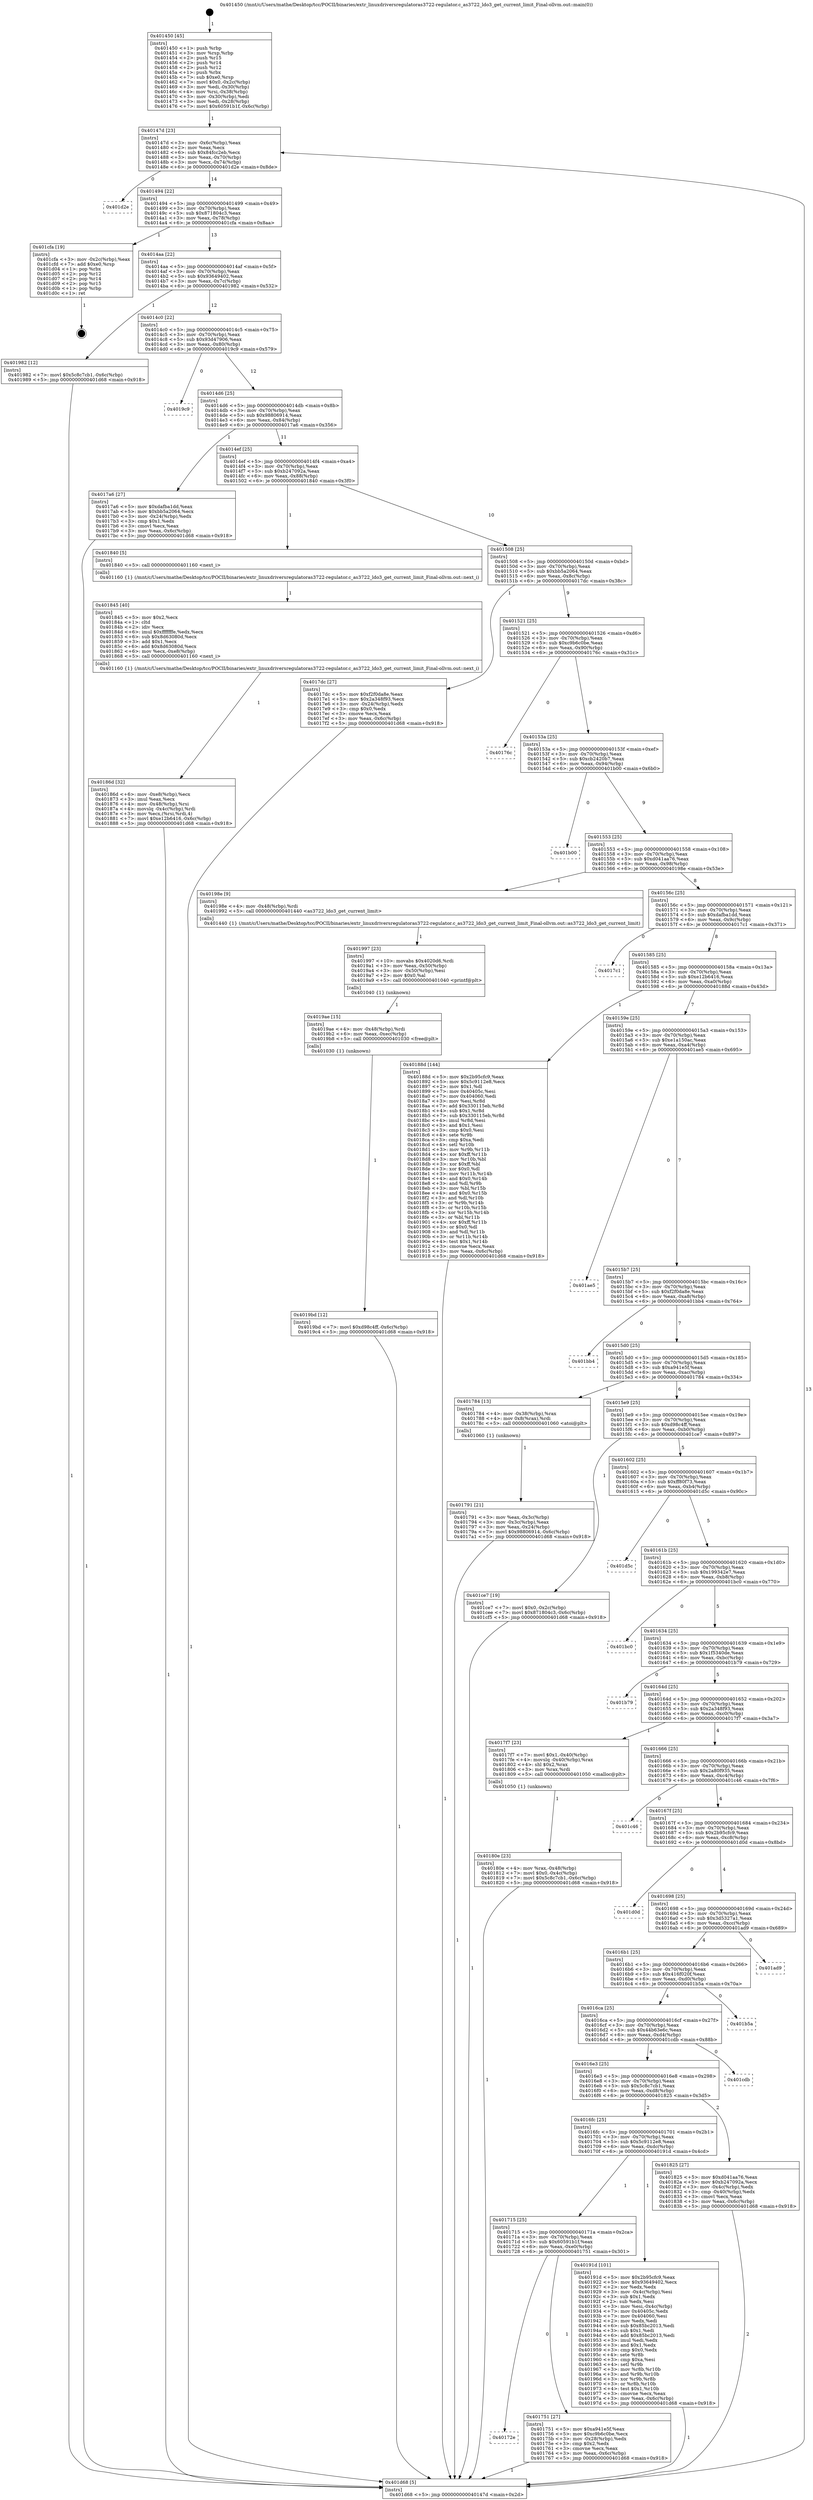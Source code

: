 digraph "0x401450" {
  label = "0x401450 (/mnt/c/Users/mathe/Desktop/tcc/POCII/binaries/extr_linuxdriversregulatoras3722-regulator.c_as3722_ldo3_get_current_limit_Final-ollvm.out::main(0))"
  labelloc = "t"
  node[shape=record]

  Entry [label="",width=0.3,height=0.3,shape=circle,fillcolor=black,style=filled]
  "0x40147d" [label="{
     0x40147d [23]\l
     | [instrs]\l
     &nbsp;&nbsp;0x40147d \<+3\>: mov -0x6c(%rbp),%eax\l
     &nbsp;&nbsp;0x401480 \<+2\>: mov %eax,%ecx\l
     &nbsp;&nbsp;0x401482 \<+6\>: sub $0x84fcc2eb,%ecx\l
     &nbsp;&nbsp;0x401488 \<+3\>: mov %eax,-0x70(%rbp)\l
     &nbsp;&nbsp;0x40148b \<+3\>: mov %ecx,-0x74(%rbp)\l
     &nbsp;&nbsp;0x40148e \<+6\>: je 0000000000401d2e \<main+0x8de\>\l
  }"]
  "0x401d2e" [label="{
     0x401d2e\l
  }", style=dashed]
  "0x401494" [label="{
     0x401494 [22]\l
     | [instrs]\l
     &nbsp;&nbsp;0x401494 \<+5\>: jmp 0000000000401499 \<main+0x49\>\l
     &nbsp;&nbsp;0x401499 \<+3\>: mov -0x70(%rbp),%eax\l
     &nbsp;&nbsp;0x40149c \<+5\>: sub $0x871804c3,%eax\l
     &nbsp;&nbsp;0x4014a1 \<+3\>: mov %eax,-0x78(%rbp)\l
     &nbsp;&nbsp;0x4014a4 \<+6\>: je 0000000000401cfa \<main+0x8aa\>\l
  }"]
  Exit [label="",width=0.3,height=0.3,shape=circle,fillcolor=black,style=filled,peripheries=2]
  "0x401cfa" [label="{
     0x401cfa [19]\l
     | [instrs]\l
     &nbsp;&nbsp;0x401cfa \<+3\>: mov -0x2c(%rbp),%eax\l
     &nbsp;&nbsp;0x401cfd \<+7\>: add $0xe0,%rsp\l
     &nbsp;&nbsp;0x401d04 \<+1\>: pop %rbx\l
     &nbsp;&nbsp;0x401d05 \<+2\>: pop %r12\l
     &nbsp;&nbsp;0x401d07 \<+2\>: pop %r14\l
     &nbsp;&nbsp;0x401d09 \<+2\>: pop %r15\l
     &nbsp;&nbsp;0x401d0b \<+1\>: pop %rbp\l
     &nbsp;&nbsp;0x401d0c \<+1\>: ret\l
  }"]
  "0x4014aa" [label="{
     0x4014aa [22]\l
     | [instrs]\l
     &nbsp;&nbsp;0x4014aa \<+5\>: jmp 00000000004014af \<main+0x5f\>\l
     &nbsp;&nbsp;0x4014af \<+3\>: mov -0x70(%rbp),%eax\l
     &nbsp;&nbsp;0x4014b2 \<+5\>: sub $0x93649402,%eax\l
     &nbsp;&nbsp;0x4014b7 \<+3\>: mov %eax,-0x7c(%rbp)\l
     &nbsp;&nbsp;0x4014ba \<+6\>: je 0000000000401982 \<main+0x532\>\l
  }"]
  "0x4019bd" [label="{
     0x4019bd [12]\l
     | [instrs]\l
     &nbsp;&nbsp;0x4019bd \<+7\>: movl $0xd98c4ff,-0x6c(%rbp)\l
     &nbsp;&nbsp;0x4019c4 \<+5\>: jmp 0000000000401d68 \<main+0x918\>\l
  }"]
  "0x401982" [label="{
     0x401982 [12]\l
     | [instrs]\l
     &nbsp;&nbsp;0x401982 \<+7\>: movl $0x5c8c7cb1,-0x6c(%rbp)\l
     &nbsp;&nbsp;0x401989 \<+5\>: jmp 0000000000401d68 \<main+0x918\>\l
  }"]
  "0x4014c0" [label="{
     0x4014c0 [22]\l
     | [instrs]\l
     &nbsp;&nbsp;0x4014c0 \<+5\>: jmp 00000000004014c5 \<main+0x75\>\l
     &nbsp;&nbsp;0x4014c5 \<+3\>: mov -0x70(%rbp),%eax\l
     &nbsp;&nbsp;0x4014c8 \<+5\>: sub $0x93d47906,%eax\l
     &nbsp;&nbsp;0x4014cd \<+3\>: mov %eax,-0x80(%rbp)\l
     &nbsp;&nbsp;0x4014d0 \<+6\>: je 00000000004019c9 \<main+0x579\>\l
  }"]
  "0x4019ae" [label="{
     0x4019ae [15]\l
     | [instrs]\l
     &nbsp;&nbsp;0x4019ae \<+4\>: mov -0x48(%rbp),%rdi\l
     &nbsp;&nbsp;0x4019b2 \<+6\>: mov %eax,-0xec(%rbp)\l
     &nbsp;&nbsp;0x4019b8 \<+5\>: call 0000000000401030 \<free@plt\>\l
     | [calls]\l
     &nbsp;&nbsp;0x401030 \{1\} (unknown)\l
  }"]
  "0x4019c9" [label="{
     0x4019c9\l
  }", style=dashed]
  "0x4014d6" [label="{
     0x4014d6 [25]\l
     | [instrs]\l
     &nbsp;&nbsp;0x4014d6 \<+5\>: jmp 00000000004014db \<main+0x8b\>\l
     &nbsp;&nbsp;0x4014db \<+3\>: mov -0x70(%rbp),%eax\l
     &nbsp;&nbsp;0x4014de \<+5\>: sub $0x98806914,%eax\l
     &nbsp;&nbsp;0x4014e3 \<+6\>: mov %eax,-0x84(%rbp)\l
     &nbsp;&nbsp;0x4014e9 \<+6\>: je 00000000004017a6 \<main+0x356\>\l
  }"]
  "0x401997" [label="{
     0x401997 [23]\l
     | [instrs]\l
     &nbsp;&nbsp;0x401997 \<+10\>: movabs $0x4020d6,%rdi\l
     &nbsp;&nbsp;0x4019a1 \<+3\>: mov %eax,-0x50(%rbp)\l
     &nbsp;&nbsp;0x4019a4 \<+3\>: mov -0x50(%rbp),%esi\l
     &nbsp;&nbsp;0x4019a7 \<+2\>: mov $0x0,%al\l
     &nbsp;&nbsp;0x4019a9 \<+5\>: call 0000000000401040 \<printf@plt\>\l
     | [calls]\l
     &nbsp;&nbsp;0x401040 \{1\} (unknown)\l
  }"]
  "0x4017a6" [label="{
     0x4017a6 [27]\l
     | [instrs]\l
     &nbsp;&nbsp;0x4017a6 \<+5\>: mov $0xdafba1dd,%eax\l
     &nbsp;&nbsp;0x4017ab \<+5\>: mov $0xbb5a2064,%ecx\l
     &nbsp;&nbsp;0x4017b0 \<+3\>: mov -0x24(%rbp),%edx\l
     &nbsp;&nbsp;0x4017b3 \<+3\>: cmp $0x1,%edx\l
     &nbsp;&nbsp;0x4017b6 \<+3\>: cmovl %ecx,%eax\l
     &nbsp;&nbsp;0x4017b9 \<+3\>: mov %eax,-0x6c(%rbp)\l
     &nbsp;&nbsp;0x4017bc \<+5\>: jmp 0000000000401d68 \<main+0x918\>\l
  }"]
  "0x4014ef" [label="{
     0x4014ef [25]\l
     | [instrs]\l
     &nbsp;&nbsp;0x4014ef \<+5\>: jmp 00000000004014f4 \<main+0xa4\>\l
     &nbsp;&nbsp;0x4014f4 \<+3\>: mov -0x70(%rbp),%eax\l
     &nbsp;&nbsp;0x4014f7 \<+5\>: sub $0xb247092a,%eax\l
     &nbsp;&nbsp;0x4014fc \<+6\>: mov %eax,-0x88(%rbp)\l
     &nbsp;&nbsp;0x401502 \<+6\>: je 0000000000401840 \<main+0x3f0\>\l
  }"]
  "0x40186d" [label="{
     0x40186d [32]\l
     | [instrs]\l
     &nbsp;&nbsp;0x40186d \<+6\>: mov -0xe8(%rbp),%ecx\l
     &nbsp;&nbsp;0x401873 \<+3\>: imul %eax,%ecx\l
     &nbsp;&nbsp;0x401876 \<+4\>: mov -0x48(%rbp),%rsi\l
     &nbsp;&nbsp;0x40187a \<+4\>: movslq -0x4c(%rbp),%rdi\l
     &nbsp;&nbsp;0x40187e \<+3\>: mov %ecx,(%rsi,%rdi,4)\l
     &nbsp;&nbsp;0x401881 \<+7\>: movl $0xe12b6416,-0x6c(%rbp)\l
     &nbsp;&nbsp;0x401888 \<+5\>: jmp 0000000000401d68 \<main+0x918\>\l
  }"]
  "0x401840" [label="{
     0x401840 [5]\l
     | [instrs]\l
     &nbsp;&nbsp;0x401840 \<+5\>: call 0000000000401160 \<next_i\>\l
     | [calls]\l
     &nbsp;&nbsp;0x401160 \{1\} (/mnt/c/Users/mathe/Desktop/tcc/POCII/binaries/extr_linuxdriversregulatoras3722-regulator.c_as3722_ldo3_get_current_limit_Final-ollvm.out::next_i)\l
  }"]
  "0x401508" [label="{
     0x401508 [25]\l
     | [instrs]\l
     &nbsp;&nbsp;0x401508 \<+5\>: jmp 000000000040150d \<main+0xbd\>\l
     &nbsp;&nbsp;0x40150d \<+3\>: mov -0x70(%rbp),%eax\l
     &nbsp;&nbsp;0x401510 \<+5\>: sub $0xbb5a2064,%eax\l
     &nbsp;&nbsp;0x401515 \<+6\>: mov %eax,-0x8c(%rbp)\l
     &nbsp;&nbsp;0x40151b \<+6\>: je 00000000004017dc \<main+0x38c\>\l
  }"]
  "0x401845" [label="{
     0x401845 [40]\l
     | [instrs]\l
     &nbsp;&nbsp;0x401845 \<+5\>: mov $0x2,%ecx\l
     &nbsp;&nbsp;0x40184a \<+1\>: cltd\l
     &nbsp;&nbsp;0x40184b \<+2\>: idiv %ecx\l
     &nbsp;&nbsp;0x40184d \<+6\>: imul $0xfffffffe,%edx,%ecx\l
     &nbsp;&nbsp;0x401853 \<+6\>: sub $0x8d63080d,%ecx\l
     &nbsp;&nbsp;0x401859 \<+3\>: add $0x1,%ecx\l
     &nbsp;&nbsp;0x40185c \<+6\>: add $0x8d63080d,%ecx\l
     &nbsp;&nbsp;0x401862 \<+6\>: mov %ecx,-0xe8(%rbp)\l
     &nbsp;&nbsp;0x401868 \<+5\>: call 0000000000401160 \<next_i\>\l
     | [calls]\l
     &nbsp;&nbsp;0x401160 \{1\} (/mnt/c/Users/mathe/Desktop/tcc/POCII/binaries/extr_linuxdriversregulatoras3722-regulator.c_as3722_ldo3_get_current_limit_Final-ollvm.out::next_i)\l
  }"]
  "0x4017dc" [label="{
     0x4017dc [27]\l
     | [instrs]\l
     &nbsp;&nbsp;0x4017dc \<+5\>: mov $0xf2f0da8e,%eax\l
     &nbsp;&nbsp;0x4017e1 \<+5\>: mov $0x2a348f93,%ecx\l
     &nbsp;&nbsp;0x4017e6 \<+3\>: mov -0x24(%rbp),%edx\l
     &nbsp;&nbsp;0x4017e9 \<+3\>: cmp $0x0,%edx\l
     &nbsp;&nbsp;0x4017ec \<+3\>: cmove %ecx,%eax\l
     &nbsp;&nbsp;0x4017ef \<+3\>: mov %eax,-0x6c(%rbp)\l
     &nbsp;&nbsp;0x4017f2 \<+5\>: jmp 0000000000401d68 \<main+0x918\>\l
  }"]
  "0x401521" [label="{
     0x401521 [25]\l
     | [instrs]\l
     &nbsp;&nbsp;0x401521 \<+5\>: jmp 0000000000401526 \<main+0xd6\>\l
     &nbsp;&nbsp;0x401526 \<+3\>: mov -0x70(%rbp),%eax\l
     &nbsp;&nbsp;0x401529 \<+5\>: sub $0xc9b6c0be,%eax\l
     &nbsp;&nbsp;0x40152e \<+6\>: mov %eax,-0x90(%rbp)\l
     &nbsp;&nbsp;0x401534 \<+6\>: je 000000000040176c \<main+0x31c\>\l
  }"]
  "0x40180e" [label="{
     0x40180e [23]\l
     | [instrs]\l
     &nbsp;&nbsp;0x40180e \<+4\>: mov %rax,-0x48(%rbp)\l
     &nbsp;&nbsp;0x401812 \<+7\>: movl $0x0,-0x4c(%rbp)\l
     &nbsp;&nbsp;0x401819 \<+7\>: movl $0x5c8c7cb1,-0x6c(%rbp)\l
     &nbsp;&nbsp;0x401820 \<+5\>: jmp 0000000000401d68 \<main+0x918\>\l
  }"]
  "0x40176c" [label="{
     0x40176c\l
  }", style=dashed]
  "0x40153a" [label="{
     0x40153a [25]\l
     | [instrs]\l
     &nbsp;&nbsp;0x40153a \<+5\>: jmp 000000000040153f \<main+0xef\>\l
     &nbsp;&nbsp;0x40153f \<+3\>: mov -0x70(%rbp),%eax\l
     &nbsp;&nbsp;0x401542 \<+5\>: sub $0xcb2420b7,%eax\l
     &nbsp;&nbsp;0x401547 \<+6\>: mov %eax,-0x94(%rbp)\l
     &nbsp;&nbsp;0x40154d \<+6\>: je 0000000000401b00 \<main+0x6b0\>\l
  }"]
  "0x401791" [label="{
     0x401791 [21]\l
     | [instrs]\l
     &nbsp;&nbsp;0x401791 \<+3\>: mov %eax,-0x3c(%rbp)\l
     &nbsp;&nbsp;0x401794 \<+3\>: mov -0x3c(%rbp),%eax\l
     &nbsp;&nbsp;0x401797 \<+3\>: mov %eax,-0x24(%rbp)\l
     &nbsp;&nbsp;0x40179a \<+7\>: movl $0x98806914,-0x6c(%rbp)\l
     &nbsp;&nbsp;0x4017a1 \<+5\>: jmp 0000000000401d68 \<main+0x918\>\l
  }"]
  "0x401b00" [label="{
     0x401b00\l
  }", style=dashed]
  "0x401553" [label="{
     0x401553 [25]\l
     | [instrs]\l
     &nbsp;&nbsp;0x401553 \<+5\>: jmp 0000000000401558 \<main+0x108\>\l
     &nbsp;&nbsp;0x401558 \<+3\>: mov -0x70(%rbp),%eax\l
     &nbsp;&nbsp;0x40155b \<+5\>: sub $0xd041aa76,%eax\l
     &nbsp;&nbsp;0x401560 \<+6\>: mov %eax,-0x98(%rbp)\l
     &nbsp;&nbsp;0x401566 \<+6\>: je 000000000040198e \<main+0x53e\>\l
  }"]
  "0x401450" [label="{
     0x401450 [45]\l
     | [instrs]\l
     &nbsp;&nbsp;0x401450 \<+1\>: push %rbp\l
     &nbsp;&nbsp;0x401451 \<+3\>: mov %rsp,%rbp\l
     &nbsp;&nbsp;0x401454 \<+2\>: push %r15\l
     &nbsp;&nbsp;0x401456 \<+2\>: push %r14\l
     &nbsp;&nbsp;0x401458 \<+2\>: push %r12\l
     &nbsp;&nbsp;0x40145a \<+1\>: push %rbx\l
     &nbsp;&nbsp;0x40145b \<+7\>: sub $0xe0,%rsp\l
     &nbsp;&nbsp;0x401462 \<+7\>: movl $0x0,-0x2c(%rbp)\l
     &nbsp;&nbsp;0x401469 \<+3\>: mov %edi,-0x30(%rbp)\l
     &nbsp;&nbsp;0x40146c \<+4\>: mov %rsi,-0x38(%rbp)\l
     &nbsp;&nbsp;0x401470 \<+3\>: mov -0x30(%rbp),%edi\l
     &nbsp;&nbsp;0x401473 \<+3\>: mov %edi,-0x28(%rbp)\l
     &nbsp;&nbsp;0x401476 \<+7\>: movl $0x60591b1f,-0x6c(%rbp)\l
  }"]
  "0x40198e" [label="{
     0x40198e [9]\l
     | [instrs]\l
     &nbsp;&nbsp;0x40198e \<+4\>: mov -0x48(%rbp),%rdi\l
     &nbsp;&nbsp;0x401992 \<+5\>: call 0000000000401440 \<as3722_ldo3_get_current_limit\>\l
     | [calls]\l
     &nbsp;&nbsp;0x401440 \{1\} (/mnt/c/Users/mathe/Desktop/tcc/POCII/binaries/extr_linuxdriversregulatoras3722-regulator.c_as3722_ldo3_get_current_limit_Final-ollvm.out::as3722_ldo3_get_current_limit)\l
  }"]
  "0x40156c" [label="{
     0x40156c [25]\l
     | [instrs]\l
     &nbsp;&nbsp;0x40156c \<+5\>: jmp 0000000000401571 \<main+0x121\>\l
     &nbsp;&nbsp;0x401571 \<+3\>: mov -0x70(%rbp),%eax\l
     &nbsp;&nbsp;0x401574 \<+5\>: sub $0xdafba1dd,%eax\l
     &nbsp;&nbsp;0x401579 \<+6\>: mov %eax,-0x9c(%rbp)\l
     &nbsp;&nbsp;0x40157f \<+6\>: je 00000000004017c1 \<main+0x371\>\l
  }"]
  "0x401d68" [label="{
     0x401d68 [5]\l
     | [instrs]\l
     &nbsp;&nbsp;0x401d68 \<+5\>: jmp 000000000040147d \<main+0x2d\>\l
  }"]
  "0x4017c1" [label="{
     0x4017c1\l
  }", style=dashed]
  "0x401585" [label="{
     0x401585 [25]\l
     | [instrs]\l
     &nbsp;&nbsp;0x401585 \<+5\>: jmp 000000000040158a \<main+0x13a\>\l
     &nbsp;&nbsp;0x40158a \<+3\>: mov -0x70(%rbp),%eax\l
     &nbsp;&nbsp;0x40158d \<+5\>: sub $0xe12b6416,%eax\l
     &nbsp;&nbsp;0x401592 \<+6\>: mov %eax,-0xa0(%rbp)\l
     &nbsp;&nbsp;0x401598 \<+6\>: je 000000000040188d \<main+0x43d\>\l
  }"]
  "0x40172e" [label="{
     0x40172e\l
  }", style=dashed]
  "0x40188d" [label="{
     0x40188d [144]\l
     | [instrs]\l
     &nbsp;&nbsp;0x40188d \<+5\>: mov $0x2b95cfc9,%eax\l
     &nbsp;&nbsp;0x401892 \<+5\>: mov $0x5c9112e8,%ecx\l
     &nbsp;&nbsp;0x401897 \<+2\>: mov $0x1,%dl\l
     &nbsp;&nbsp;0x401899 \<+7\>: mov 0x40405c,%esi\l
     &nbsp;&nbsp;0x4018a0 \<+7\>: mov 0x404060,%edi\l
     &nbsp;&nbsp;0x4018a7 \<+3\>: mov %esi,%r8d\l
     &nbsp;&nbsp;0x4018aa \<+7\>: add $0x330115eb,%r8d\l
     &nbsp;&nbsp;0x4018b1 \<+4\>: sub $0x1,%r8d\l
     &nbsp;&nbsp;0x4018b5 \<+7\>: sub $0x330115eb,%r8d\l
     &nbsp;&nbsp;0x4018bc \<+4\>: imul %r8d,%esi\l
     &nbsp;&nbsp;0x4018c0 \<+3\>: and $0x1,%esi\l
     &nbsp;&nbsp;0x4018c3 \<+3\>: cmp $0x0,%esi\l
     &nbsp;&nbsp;0x4018c6 \<+4\>: sete %r9b\l
     &nbsp;&nbsp;0x4018ca \<+3\>: cmp $0xa,%edi\l
     &nbsp;&nbsp;0x4018cd \<+4\>: setl %r10b\l
     &nbsp;&nbsp;0x4018d1 \<+3\>: mov %r9b,%r11b\l
     &nbsp;&nbsp;0x4018d4 \<+4\>: xor $0xff,%r11b\l
     &nbsp;&nbsp;0x4018d8 \<+3\>: mov %r10b,%bl\l
     &nbsp;&nbsp;0x4018db \<+3\>: xor $0xff,%bl\l
     &nbsp;&nbsp;0x4018de \<+3\>: xor $0x0,%dl\l
     &nbsp;&nbsp;0x4018e1 \<+3\>: mov %r11b,%r14b\l
     &nbsp;&nbsp;0x4018e4 \<+4\>: and $0x0,%r14b\l
     &nbsp;&nbsp;0x4018e8 \<+3\>: and %dl,%r9b\l
     &nbsp;&nbsp;0x4018eb \<+3\>: mov %bl,%r15b\l
     &nbsp;&nbsp;0x4018ee \<+4\>: and $0x0,%r15b\l
     &nbsp;&nbsp;0x4018f2 \<+3\>: and %dl,%r10b\l
     &nbsp;&nbsp;0x4018f5 \<+3\>: or %r9b,%r14b\l
     &nbsp;&nbsp;0x4018f8 \<+3\>: or %r10b,%r15b\l
     &nbsp;&nbsp;0x4018fb \<+3\>: xor %r15b,%r14b\l
     &nbsp;&nbsp;0x4018fe \<+3\>: or %bl,%r11b\l
     &nbsp;&nbsp;0x401901 \<+4\>: xor $0xff,%r11b\l
     &nbsp;&nbsp;0x401905 \<+3\>: or $0x0,%dl\l
     &nbsp;&nbsp;0x401908 \<+3\>: and %dl,%r11b\l
     &nbsp;&nbsp;0x40190b \<+3\>: or %r11b,%r14b\l
     &nbsp;&nbsp;0x40190e \<+4\>: test $0x1,%r14b\l
     &nbsp;&nbsp;0x401912 \<+3\>: cmovne %ecx,%eax\l
     &nbsp;&nbsp;0x401915 \<+3\>: mov %eax,-0x6c(%rbp)\l
     &nbsp;&nbsp;0x401918 \<+5\>: jmp 0000000000401d68 \<main+0x918\>\l
  }"]
  "0x40159e" [label="{
     0x40159e [25]\l
     | [instrs]\l
     &nbsp;&nbsp;0x40159e \<+5\>: jmp 00000000004015a3 \<main+0x153\>\l
     &nbsp;&nbsp;0x4015a3 \<+3\>: mov -0x70(%rbp),%eax\l
     &nbsp;&nbsp;0x4015a6 \<+5\>: sub $0xe1a150ac,%eax\l
     &nbsp;&nbsp;0x4015ab \<+6\>: mov %eax,-0xa4(%rbp)\l
     &nbsp;&nbsp;0x4015b1 \<+6\>: je 0000000000401ae5 \<main+0x695\>\l
  }"]
  "0x401751" [label="{
     0x401751 [27]\l
     | [instrs]\l
     &nbsp;&nbsp;0x401751 \<+5\>: mov $0xa941e5f,%eax\l
     &nbsp;&nbsp;0x401756 \<+5\>: mov $0xc9b6c0be,%ecx\l
     &nbsp;&nbsp;0x40175b \<+3\>: mov -0x28(%rbp),%edx\l
     &nbsp;&nbsp;0x40175e \<+3\>: cmp $0x2,%edx\l
     &nbsp;&nbsp;0x401761 \<+3\>: cmovne %ecx,%eax\l
     &nbsp;&nbsp;0x401764 \<+3\>: mov %eax,-0x6c(%rbp)\l
     &nbsp;&nbsp;0x401767 \<+5\>: jmp 0000000000401d68 \<main+0x918\>\l
  }"]
  "0x401ae5" [label="{
     0x401ae5\l
  }", style=dashed]
  "0x4015b7" [label="{
     0x4015b7 [25]\l
     | [instrs]\l
     &nbsp;&nbsp;0x4015b7 \<+5\>: jmp 00000000004015bc \<main+0x16c\>\l
     &nbsp;&nbsp;0x4015bc \<+3\>: mov -0x70(%rbp),%eax\l
     &nbsp;&nbsp;0x4015bf \<+5\>: sub $0xf2f0da8e,%eax\l
     &nbsp;&nbsp;0x4015c4 \<+6\>: mov %eax,-0xa8(%rbp)\l
     &nbsp;&nbsp;0x4015ca \<+6\>: je 0000000000401bb4 \<main+0x764\>\l
  }"]
  "0x401715" [label="{
     0x401715 [25]\l
     | [instrs]\l
     &nbsp;&nbsp;0x401715 \<+5\>: jmp 000000000040171a \<main+0x2ca\>\l
     &nbsp;&nbsp;0x40171a \<+3\>: mov -0x70(%rbp),%eax\l
     &nbsp;&nbsp;0x40171d \<+5\>: sub $0x60591b1f,%eax\l
     &nbsp;&nbsp;0x401722 \<+6\>: mov %eax,-0xe0(%rbp)\l
     &nbsp;&nbsp;0x401728 \<+6\>: je 0000000000401751 \<main+0x301\>\l
  }"]
  "0x401bb4" [label="{
     0x401bb4\l
  }", style=dashed]
  "0x4015d0" [label="{
     0x4015d0 [25]\l
     | [instrs]\l
     &nbsp;&nbsp;0x4015d0 \<+5\>: jmp 00000000004015d5 \<main+0x185\>\l
     &nbsp;&nbsp;0x4015d5 \<+3\>: mov -0x70(%rbp),%eax\l
     &nbsp;&nbsp;0x4015d8 \<+5\>: sub $0xa941e5f,%eax\l
     &nbsp;&nbsp;0x4015dd \<+6\>: mov %eax,-0xac(%rbp)\l
     &nbsp;&nbsp;0x4015e3 \<+6\>: je 0000000000401784 \<main+0x334\>\l
  }"]
  "0x40191d" [label="{
     0x40191d [101]\l
     | [instrs]\l
     &nbsp;&nbsp;0x40191d \<+5\>: mov $0x2b95cfc9,%eax\l
     &nbsp;&nbsp;0x401922 \<+5\>: mov $0x93649402,%ecx\l
     &nbsp;&nbsp;0x401927 \<+2\>: xor %edx,%edx\l
     &nbsp;&nbsp;0x401929 \<+3\>: mov -0x4c(%rbp),%esi\l
     &nbsp;&nbsp;0x40192c \<+3\>: sub $0x1,%edx\l
     &nbsp;&nbsp;0x40192f \<+2\>: sub %edx,%esi\l
     &nbsp;&nbsp;0x401931 \<+3\>: mov %esi,-0x4c(%rbp)\l
     &nbsp;&nbsp;0x401934 \<+7\>: mov 0x40405c,%edx\l
     &nbsp;&nbsp;0x40193b \<+7\>: mov 0x404060,%esi\l
     &nbsp;&nbsp;0x401942 \<+2\>: mov %edx,%edi\l
     &nbsp;&nbsp;0x401944 \<+6\>: sub $0x85bc2013,%edi\l
     &nbsp;&nbsp;0x40194a \<+3\>: sub $0x1,%edi\l
     &nbsp;&nbsp;0x40194d \<+6\>: add $0x85bc2013,%edi\l
     &nbsp;&nbsp;0x401953 \<+3\>: imul %edi,%edx\l
     &nbsp;&nbsp;0x401956 \<+3\>: and $0x1,%edx\l
     &nbsp;&nbsp;0x401959 \<+3\>: cmp $0x0,%edx\l
     &nbsp;&nbsp;0x40195c \<+4\>: sete %r8b\l
     &nbsp;&nbsp;0x401960 \<+3\>: cmp $0xa,%esi\l
     &nbsp;&nbsp;0x401963 \<+4\>: setl %r9b\l
     &nbsp;&nbsp;0x401967 \<+3\>: mov %r8b,%r10b\l
     &nbsp;&nbsp;0x40196a \<+3\>: and %r9b,%r10b\l
     &nbsp;&nbsp;0x40196d \<+3\>: xor %r9b,%r8b\l
     &nbsp;&nbsp;0x401970 \<+3\>: or %r8b,%r10b\l
     &nbsp;&nbsp;0x401973 \<+4\>: test $0x1,%r10b\l
     &nbsp;&nbsp;0x401977 \<+3\>: cmovne %ecx,%eax\l
     &nbsp;&nbsp;0x40197a \<+3\>: mov %eax,-0x6c(%rbp)\l
     &nbsp;&nbsp;0x40197d \<+5\>: jmp 0000000000401d68 \<main+0x918\>\l
  }"]
  "0x401784" [label="{
     0x401784 [13]\l
     | [instrs]\l
     &nbsp;&nbsp;0x401784 \<+4\>: mov -0x38(%rbp),%rax\l
     &nbsp;&nbsp;0x401788 \<+4\>: mov 0x8(%rax),%rdi\l
     &nbsp;&nbsp;0x40178c \<+5\>: call 0000000000401060 \<atoi@plt\>\l
     | [calls]\l
     &nbsp;&nbsp;0x401060 \{1\} (unknown)\l
  }"]
  "0x4015e9" [label="{
     0x4015e9 [25]\l
     | [instrs]\l
     &nbsp;&nbsp;0x4015e9 \<+5\>: jmp 00000000004015ee \<main+0x19e\>\l
     &nbsp;&nbsp;0x4015ee \<+3\>: mov -0x70(%rbp),%eax\l
     &nbsp;&nbsp;0x4015f1 \<+5\>: sub $0xd98c4ff,%eax\l
     &nbsp;&nbsp;0x4015f6 \<+6\>: mov %eax,-0xb0(%rbp)\l
     &nbsp;&nbsp;0x4015fc \<+6\>: je 0000000000401ce7 \<main+0x897\>\l
  }"]
  "0x4016fc" [label="{
     0x4016fc [25]\l
     | [instrs]\l
     &nbsp;&nbsp;0x4016fc \<+5\>: jmp 0000000000401701 \<main+0x2b1\>\l
     &nbsp;&nbsp;0x401701 \<+3\>: mov -0x70(%rbp),%eax\l
     &nbsp;&nbsp;0x401704 \<+5\>: sub $0x5c9112e8,%eax\l
     &nbsp;&nbsp;0x401709 \<+6\>: mov %eax,-0xdc(%rbp)\l
     &nbsp;&nbsp;0x40170f \<+6\>: je 000000000040191d \<main+0x4cd\>\l
  }"]
  "0x401ce7" [label="{
     0x401ce7 [19]\l
     | [instrs]\l
     &nbsp;&nbsp;0x401ce7 \<+7\>: movl $0x0,-0x2c(%rbp)\l
     &nbsp;&nbsp;0x401cee \<+7\>: movl $0x871804c3,-0x6c(%rbp)\l
     &nbsp;&nbsp;0x401cf5 \<+5\>: jmp 0000000000401d68 \<main+0x918\>\l
  }"]
  "0x401602" [label="{
     0x401602 [25]\l
     | [instrs]\l
     &nbsp;&nbsp;0x401602 \<+5\>: jmp 0000000000401607 \<main+0x1b7\>\l
     &nbsp;&nbsp;0x401607 \<+3\>: mov -0x70(%rbp),%eax\l
     &nbsp;&nbsp;0x40160a \<+5\>: sub $0xff80f73,%eax\l
     &nbsp;&nbsp;0x40160f \<+6\>: mov %eax,-0xb4(%rbp)\l
     &nbsp;&nbsp;0x401615 \<+6\>: je 0000000000401d5c \<main+0x90c\>\l
  }"]
  "0x401825" [label="{
     0x401825 [27]\l
     | [instrs]\l
     &nbsp;&nbsp;0x401825 \<+5\>: mov $0xd041aa76,%eax\l
     &nbsp;&nbsp;0x40182a \<+5\>: mov $0xb247092a,%ecx\l
     &nbsp;&nbsp;0x40182f \<+3\>: mov -0x4c(%rbp),%edx\l
     &nbsp;&nbsp;0x401832 \<+3\>: cmp -0x40(%rbp),%edx\l
     &nbsp;&nbsp;0x401835 \<+3\>: cmovl %ecx,%eax\l
     &nbsp;&nbsp;0x401838 \<+3\>: mov %eax,-0x6c(%rbp)\l
     &nbsp;&nbsp;0x40183b \<+5\>: jmp 0000000000401d68 \<main+0x918\>\l
  }"]
  "0x401d5c" [label="{
     0x401d5c\l
  }", style=dashed]
  "0x40161b" [label="{
     0x40161b [25]\l
     | [instrs]\l
     &nbsp;&nbsp;0x40161b \<+5\>: jmp 0000000000401620 \<main+0x1d0\>\l
     &nbsp;&nbsp;0x401620 \<+3\>: mov -0x70(%rbp),%eax\l
     &nbsp;&nbsp;0x401623 \<+5\>: sub $0x199342e7,%eax\l
     &nbsp;&nbsp;0x401628 \<+6\>: mov %eax,-0xb8(%rbp)\l
     &nbsp;&nbsp;0x40162e \<+6\>: je 0000000000401bc0 \<main+0x770\>\l
  }"]
  "0x4016e3" [label="{
     0x4016e3 [25]\l
     | [instrs]\l
     &nbsp;&nbsp;0x4016e3 \<+5\>: jmp 00000000004016e8 \<main+0x298\>\l
     &nbsp;&nbsp;0x4016e8 \<+3\>: mov -0x70(%rbp),%eax\l
     &nbsp;&nbsp;0x4016eb \<+5\>: sub $0x5c8c7cb1,%eax\l
     &nbsp;&nbsp;0x4016f0 \<+6\>: mov %eax,-0xd8(%rbp)\l
     &nbsp;&nbsp;0x4016f6 \<+6\>: je 0000000000401825 \<main+0x3d5\>\l
  }"]
  "0x401bc0" [label="{
     0x401bc0\l
  }", style=dashed]
  "0x401634" [label="{
     0x401634 [25]\l
     | [instrs]\l
     &nbsp;&nbsp;0x401634 \<+5\>: jmp 0000000000401639 \<main+0x1e9\>\l
     &nbsp;&nbsp;0x401639 \<+3\>: mov -0x70(%rbp),%eax\l
     &nbsp;&nbsp;0x40163c \<+5\>: sub $0x1f5340de,%eax\l
     &nbsp;&nbsp;0x401641 \<+6\>: mov %eax,-0xbc(%rbp)\l
     &nbsp;&nbsp;0x401647 \<+6\>: je 0000000000401b79 \<main+0x729\>\l
  }"]
  "0x401cdb" [label="{
     0x401cdb\l
  }", style=dashed]
  "0x401b79" [label="{
     0x401b79\l
  }", style=dashed]
  "0x40164d" [label="{
     0x40164d [25]\l
     | [instrs]\l
     &nbsp;&nbsp;0x40164d \<+5\>: jmp 0000000000401652 \<main+0x202\>\l
     &nbsp;&nbsp;0x401652 \<+3\>: mov -0x70(%rbp),%eax\l
     &nbsp;&nbsp;0x401655 \<+5\>: sub $0x2a348f93,%eax\l
     &nbsp;&nbsp;0x40165a \<+6\>: mov %eax,-0xc0(%rbp)\l
     &nbsp;&nbsp;0x401660 \<+6\>: je 00000000004017f7 \<main+0x3a7\>\l
  }"]
  "0x4016ca" [label="{
     0x4016ca [25]\l
     | [instrs]\l
     &nbsp;&nbsp;0x4016ca \<+5\>: jmp 00000000004016cf \<main+0x27f\>\l
     &nbsp;&nbsp;0x4016cf \<+3\>: mov -0x70(%rbp),%eax\l
     &nbsp;&nbsp;0x4016d2 \<+5\>: sub $0x44b63e6c,%eax\l
     &nbsp;&nbsp;0x4016d7 \<+6\>: mov %eax,-0xd4(%rbp)\l
     &nbsp;&nbsp;0x4016dd \<+6\>: je 0000000000401cdb \<main+0x88b\>\l
  }"]
  "0x4017f7" [label="{
     0x4017f7 [23]\l
     | [instrs]\l
     &nbsp;&nbsp;0x4017f7 \<+7\>: movl $0x1,-0x40(%rbp)\l
     &nbsp;&nbsp;0x4017fe \<+4\>: movslq -0x40(%rbp),%rax\l
     &nbsp;&nbsp;0x401802 \<+4\>: shl $0x2,%rax\l
     &nbsp;&nbsp;0x401806 \<+3\>: mov %rax,%rdi\l
     &nbsp;&nbsp;0x401809 \<+5\>: call 0000000000401050 \<malloc@plt\>\l
     | [calls]\l
     &nbsp;&nbsp;0x401050 \{1\} (unknown)\l
  }"]
  "0x401666" [label="{
     0x401666 [25]\l
     | [instrs]\l
     &nbsp;&nbsp;0x401666 \<+5\>: jmp 000000000040166b \<main+0x21b\>\l
     &nbsp;&nbsp;0x40166b \<+3\>: mov -0x70(%rbp),%eax\l
     &nbsp;&nbsp;0x40166e \<+5\>: sub $0x2a80f935,%eax\l
     &nbsp;&nbsp;0x401673 \<+6\>: mov %eax,-0xc4(%rbp)\l
     &nbsp;&nbsp;0x401679 \<+6\>: je 0000000000401c46 \<main+0x7f6\>\l
  }"]
  "0x401b5a" [label="{
     0x401b5a\l
  }", style=dashed]
  "0x401c46" [label="{
     0x401c46\l
  }", style=dashed]
  "0x40167f" [label="{
     0x40167f [25]\l
     | [instrs]\l
     &nbsp;&nbsp;0x40167f \<+5\>: jmp 0000000000401684 \<main+0x234\>\l
     &nbsp;&nbsp;0x401684 \<+3\>: mov -0x70(%rbp),%eax\l
     &nbsp;&nbsp;0x401687 \<+5\>: sub $0x2b95cfc9,%eax\l
     &nbsp;&nbsp;0x40168c \<+6\>: mov %eax,-0xc8(%rbp)\l
     &nbsp;&nbsp;0x401692 \<+6\>: je 0000000000401d0d \<main+0x8bd\>\l
  }"]
  "0x4016b1" [label="{
     0x4016b1 [25]\l
     | [instrs]\l
     &nbsp;&nbsp;0x4016b1 \<+5\>: jmp 00000000004016b6 \<main+0x266\>\l
     &nbsp;&nbsp;0x4016b6 \<+3\>: mov -0x70(%rbp),%eax\l
     &nbsp;&nbsp;0x4016b9 \<+5\>: sub $0x416f020f,%eax\l
     &nbsp;&nbsp;0x4016be \<+6\>: mov %eax,-0xd0(%rbp)\l
     &nbsp;&nbsp;0x4016c4 \<+6\>: je 0000000000401b5a \<main+0x70a\>\l
  }"]
  "0x401d0d" [label="{
     0x401d0d\l
  }", style=dashed]
  "0x401698" [label="{
     0x401698 [25]\l
     | [instrs]\l
     &nbsp;&nbsp;0x401698 \<+5\>: jmp 000000000040169d \<main+0x24d\>\l
     &nbsp;&nbsp;0x40169d \<+3\>: mov -0x70(%rbp),%eax\l
     &nbsp;&nbsp;0x4016a0 \<+5\>: sub $0x3d5327a1,%eax\l
     &nbsp;&nbsp;0x4016a5 \<+6\>: mov %eax,-0xcc(%rbp)\l
     &nbsp;&nbsp;0x4016ab \<+6\>: je 0000000000401ad9 \<main+0x689\>\l
  }"]
  "0x401ad9" [label="{
     0x401ad9\l
  }", style=dashed]
  Entry -> "0x401450" [label=" 1"]
  "0x40147d" -> "0x401d2e" [label=" 0"]
  "0x40147d" -> "0x401494" [label=" 14"]
  "0x401cfa" -> Exit [label=" 1"]
  "0x401494" -> "0x401cfa" [label=" 1"]
  "0x401494" -> "0x4014aa" [label=" 13"]
  "0x401ce7" -> "0x401d68" [label=" 1"]
  "0x4014aa" -> "0x401982" [label=" 1"]
  "0x4014aa" -> "0x4014c0" [label=" 12"]
  "0x4019bd" -> "0x401d68" [label=" 1"]
  "0x4014c0" -> "0x4019c9" [label=" 0"]
  "0x4014c0" -> "0x4014d6" [label=" 12"]
  "0x4019ae" -> "0x4019bd" [label=" 1"]
  "0x4014d6" -> "0x4017a6" [label=" 1"]
  "0x4014d6" -> "0x4014ef" [label=" 11"]
  "0x401997" -> "0x4019ae" [label=" 1"]
  "0x4014ef" -> "0x401840" [label=" 1"]
  "0x4014ef" -> "0x401508" [label=" 10"]
  "0x40198e" -> "0x401997" [label=" 1"]
  "0x401508" -> "0x4017dc" [label=" 1"]
  "0x401508" -> "0x401521" [label=" 9"]
  "0x401982" -> "0x401d68" [label=" 1"]
  "0x401521" -> "0x40176c" [label=" 0"]
  "0x401521" -> "0x40153a" [label=" 9"]
  "0x40191d" -> "0x401d68" [label=" 1"]
  "0x40153a" -> "0x401b00" [label=" 0"]
  "0x40153a" -> "0x401553" [label=" 9"]
  "0x40188d" -> "0x401d68" [label=" 1"]
  "0x401553" -> "0x40198e" [label=" 1"]
  "0x401553" -> "0x40156c" [label=" 8"]
  "0x40186d" -> "0x401d68" [label=" 1"]
  "0x40156c" -> "0x4017c1" [label=" 0"]
  "0x40156c" -> "0x401585" [label=" 8"]
  "0x401845" -> "0x40186d" [label=" 1"]
  "0x401585" -> "0x40188d" [label=" 1"]
  "0x401585" -> "0x40159e" [label=" 7"]
  "0x401840" -> "0x401845" [label=" 1"]
  "0x40159e" -> "0x401ae5" [label=" 0"]
  "0x40159e" -> "0x4015b7" [label=" 7"]
  "0x401825" -> "0x401d68" [label=" 2"]
  "0x4015b7" -> "0x401bb4" [label=" 0"]
  "0x4015b7" -> "0x4015d0" [label=" 7"]
  "0x4017f7" -> "0x40180e" [label=" 1"]
  "0x4015d0" -> "0x401784" [label=" 1"]
  "0x4015d0" -> "0x4015e9" [label=" 6"]
  "0x4017dc" -> "0x401d68" [label=" 1"]
  "0x4015e9" -> "0x401ce7" [label=" 1"]
  "0x4015e9" -> "0x401602" [label=" 5"]
  "0x401791" -> "0x401d68" [label=" 1"]
  "0x401602" -> "0x401d5c" [label=" 0"]
  "0x401602" -> "0x40161b" [label=" 5"]
  "0x401784" -> "0x401791" [label=" 1"]
  "0x40161b" -> "0x401bc0" [label=" 0"]
  "0x40161b" -> "0x401634" [label=" 5"]
  "0x401450" -> "0x40147d" [label=" 1"]
  "0x401634" -> "0x401b79" [label=" 0"]
  "0x401634" -> "0x40164d" [label=" 5"]
  "0x401751" -> "0x401d68" [label=" 1"]
  "0x40164d" -> "0x4017f7" [label=" 1"]
  "0x40164d" -> "0x401666" [label=" 4"]
  "0x401715" -> "0x401751" [label=" 1"]
  "0x401666" -> "0x401c46" [label=" 0"]
  "0x401666" -> "0x40167f" [label=" 4"]
  "0x40180e" -> "0x401d68" [label=" 1"]
  "0x40167f" -> "0x401d0d" [label=" 0"]
  "0x40167f" -> "0x401698" [label=" 4"]
  "0x4016fc" -> "0x40191d" [label=" 1"]
  "0x401698" -> "0x401ad9" [label=" 0"]
  "0x401698" -> "0x4016b1" [label=" 4"]
  "0x4016fc" -> "0x401715" [label=" 1"]
  "0x4016b1" -> "0x401b5a" [label=" 0"]
  "0x4016b1" -> "0x4016ca" [label=" 4"]
  "0x401715" -> "0x40172e" [label=" 0"]
  "0x4016ca" -> "0x401cdb" [label=" 0"]
  "0x4016ca" -> "0x4016e3" [label=" 4"]
  "0x401d68" -> "0x40147d" [label=" 13"]
  "0x4016e3" -> "0x401825" [label=" 2"]
  "0x4016e3" -> "0x4016fc" [label=" 2"]
  "0x4017a6" -> "0x401d68" [label=" 1"]
}
